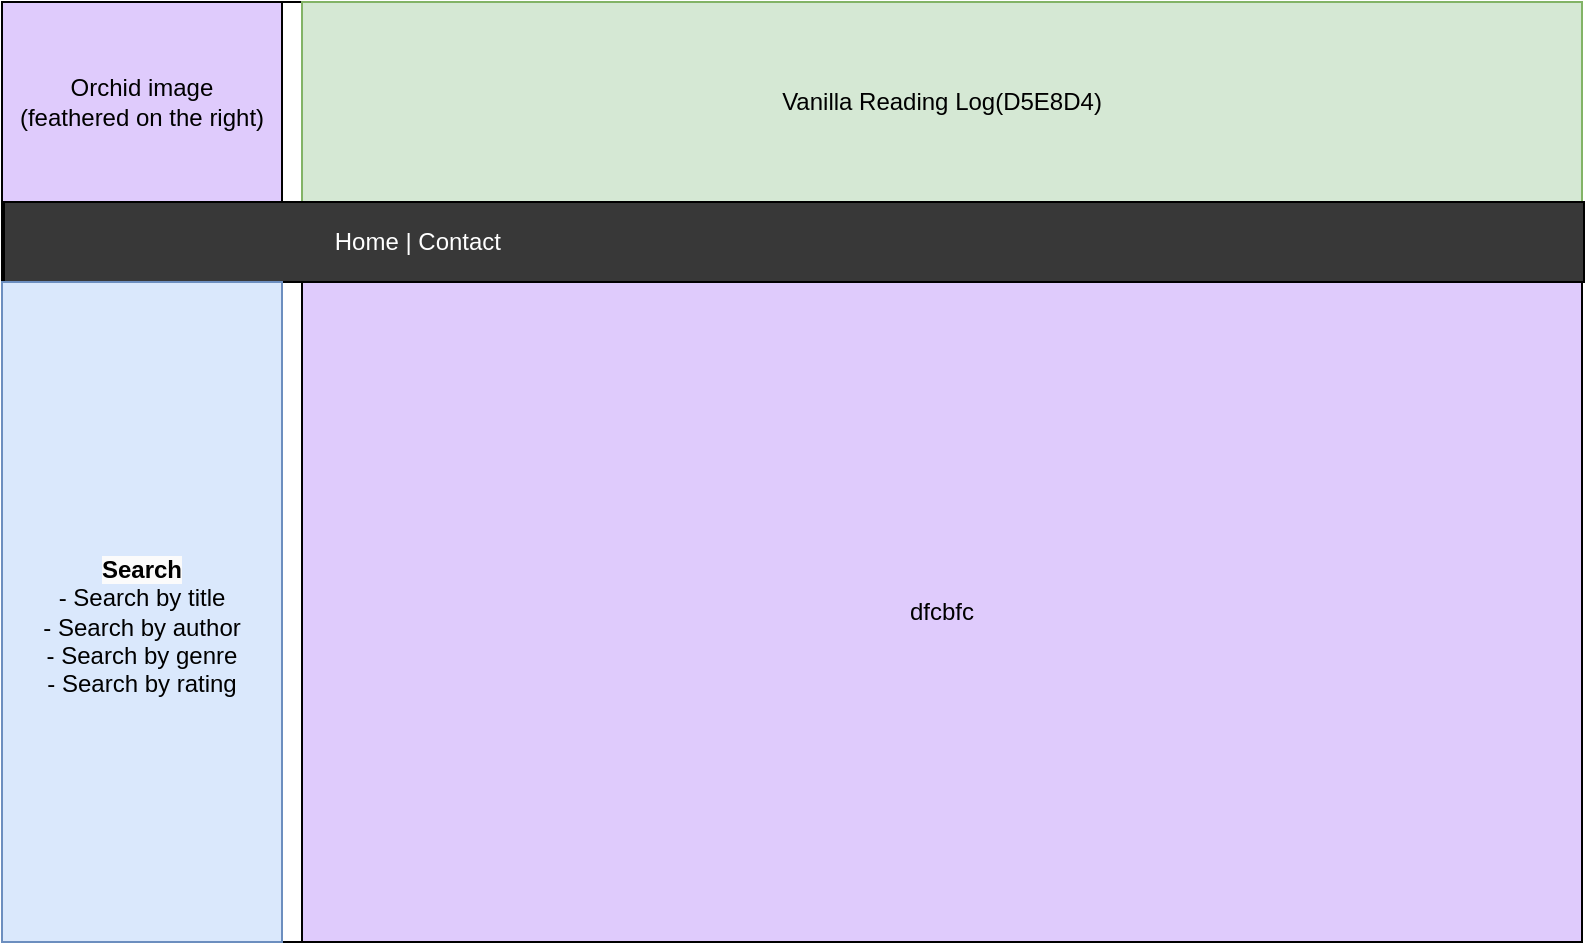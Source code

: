 <mxfile version="21.2.3" type="onedrive">
  <diagram name="Page-1" id="MWTQpcxBz-S2mWnCmliu">
    <mxGraphModel grid="1" page="1" gridSize="10" guides="1" tooltips="1" connect="1" arrows="1" fold="1" pageScale="1" pageWidth="850" pageHeight="1100" math="0" shadow="0">
      <root>
        <mxCell id="0" />
        <mxCell id="1" parent="0" />
        <mxCell id="ZYTQKcDuAaSAM1e6wNFF-1" value="" style="rounded=0;whiteSpace=wrap;html=1;" vertex="1" parent="1">
          <mxGeometry x="20" y="140" width="790" height="470" as="geometry" />
        </mxCell>
        <mxCell id="ZYTQKcDuAaSAM1e6wNFF-2" value="Orchid image&lt;br&gt;(feathered on the right)" style="rounded=0;whiteSpace=wrap;html=1;fillColor=#DFCbfc;" vertex="1" parent="1">
          <mxGeometry x="20" y="140" width="140" height="100" as="geometry" />
        </mxCell>
        <mxCell id="ZYTQKcDuAaSAM1e6wNFF-3" value="Vanilla Reading Log(D5E8D4)" style="rounded=0;whiteSpace=wrap;html=1;fillColor=#d5e8d4;strokeColor=#82b366;" vertex="1" parent="1">
          <mxGeometry x="170" y="140" width="640" height="100" as="geometry" />
        </mxCell>
        <mxCell id="ZYTQKcDuAaSAM1e6wNFF-4" value="&lt;font color=&quot;#ffffff&quot;&gt;&amp;nbsp; &amp;nbsp; &amp;nbsp; &amp;nbsp; &amp;nbsp; &amp;nbsp; &amp;nbsp; &amp;nbsp; &amp;nbsp; &amp;nbsp; &amp;nbsp; &amp;nbsp; &amp;nbsp; &amp;nbsp; &amp;nbsp; &amp;nbsp; &amp;nbsp; &amp;nbsp; &amp;nbsp; &amp;nbsp; &amp;nbsp; &amp;nbsp; &amp;nbsp; &amp;nbsp; &amp;nbsp;Home | Contact&lt;/font&gt;" style="rounded=0;whiteSpace=wrap;html=1;fillColor=#383838;align=left;" vertex="1" parent="1">
          <mxGeometry x="21" y="240" width="790" height="40" as="geometry" />
        </mxCell>
        <mxCell id="ZYTQKcDuAaSAM1e6wNFF-5" value="&lt;br&gt;&lt;span style=&quot;color: rgb(0, 0, 0); font-family: Helvetica; font-size: 12px; font-style: normal; font-variant-ligatures: normal; font-variant-caps: normal; letter-spacing: normal; orphans: 2; text-align: center; text-indent: 0px; text-transform: none; widows: 2; word-spacing: 0px; -webkit-text-stroke-width: 0px; background-color: rgb(251, 251, 251); text-decoration-thickness: initial; text-decoration-style: initial; text-decoration-color: initial; float: none; display: inline !important;&quot;&gt;&lt;b&gt;Search&lt;br&gt;&lt;/b&gt;&lt;/span&gt;- Search by title&lt;br&gt;- Search by author&lt;br&gt;- Search by genre&lt;br&gt;- Search by rating" style="rounded=0;whiteSpace=wrap;html=1;align=center;fillColor=#DAE8FC;strokeColor=#6c8ebf;" vertex="1" parent="1">
          <mxGeometry x="20" y="280" width="140" height="330" as="geometry" />
        </mxCell>
        <mxCell id="ZYTQKcDuAaSAM1e6wNFF-6" value="dfcbfc" style="rounded=0;whiteSpace=wrap;html=1;fillColor=#DFCBFC;" vertex="1" parent="1">
          <mxGeometry x="170" y="280" width="640" height="330" as="geometry" />
        </mxCell>
      </root>
    </mxGraphModel>
  </diagram>
</mxfile>
